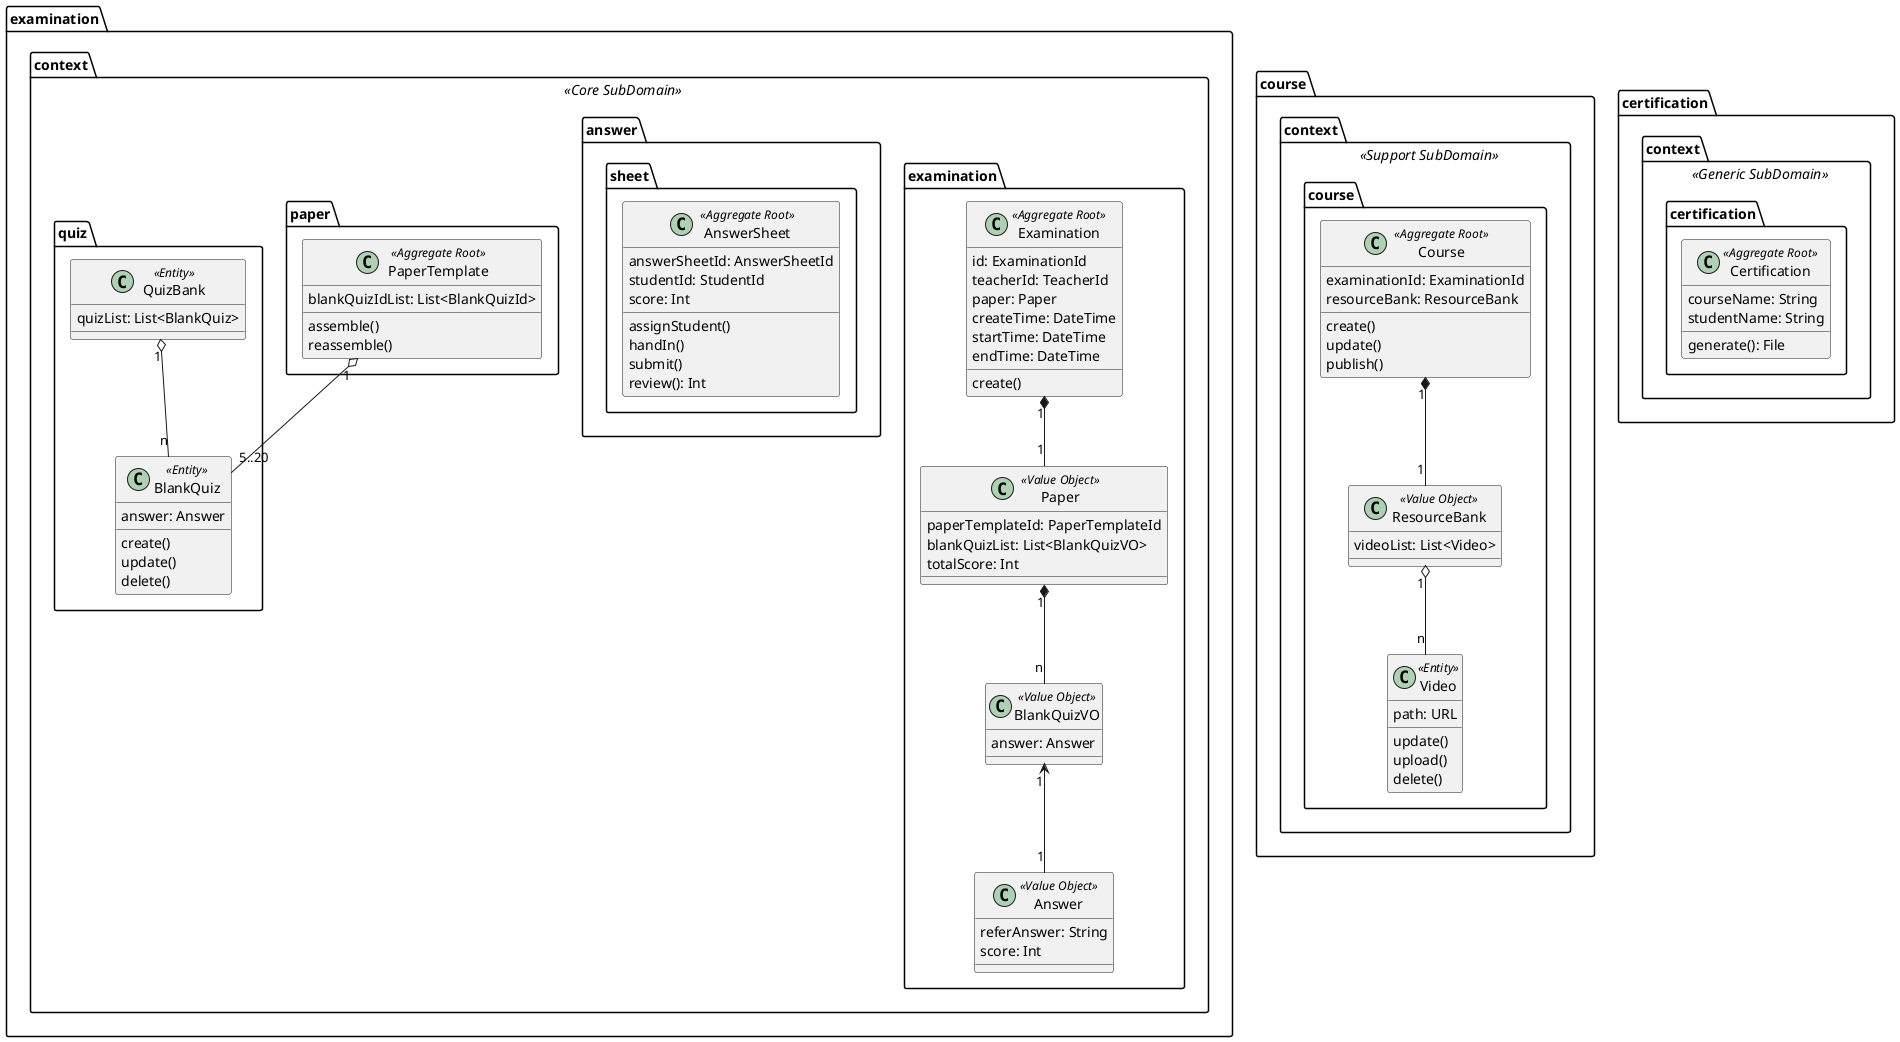 @startuml

package examination.context <<Core SubDomain>> {
    package examination {
        class Examination <<Aggregate Root>> {
            id: ExaminationId
            teacherId: TeacherId
            paper: Paper
            createTime: DateTime
            startTime: DateTime
            endTime: DateTime

            create()
        }

        class Paper <<Value Object>> {
            paperTemplateId: PaperTemplateId
            blankQuizList: List<BlankQuizVO>
            totalScore: Int
        }

        class BlankQuizVO <<Value Object>> {
            answer: Answer
        }

        class Answer <<Value Object>> {
            referAnswer: String
            score: Int
        }

        Examination "1" *-- "1" Paper
        Paper "1" *-- "n" BlankQuizVO
        BlankQuizVO "1" <-- "1" Answer
    }

    package answer.sheet {
        class AnswerSheet <<Aggregate Root>> {
            answerSheetId: AnswerSheetId
            studentId: StudentId
            score: Int

            assignStudent()
            handIn()
            submit()
            review(): Int
        }
    }

    package paper {
        class PaperTemplate <<Aggregate Root>> {
            blankQuizIdList: List<BlankQuizId>

            assemble()
            reassemble()
        }
    }

    package quiz {
        class QuizBank <<Entity>> {
            quizList: List<BlankQuiz>
        }

        class BlankQuiz <<Entity>> {
            answer: Answer

            create()
            update()
            delete()
        }

        QuizBank "1" o-- "n" BlankQuiz
    }

    PaperTemplate "1" o-- "5..20" BlankQuiz
}

package course.context <<Support SubDomain>>{
    package course {
        class Course <<Aggregate Root>> {
            examinationId: ExaminationId
            resourceBank: ResourceBank

            create()
            update()
            publish()
        }

        class ResourceBank <<Value Object>> {
            videoList: List<Video>
        }

        class Video <<Entity>> {
            path: URL

            update()
            upload()
            delete()
        }

        Course "1" *-- "1" ResourceBank
        ResourceBank "1" o-- "n" Video
    }
}

package certification.context <<Generic SubDomain>> {
    package certification {
        class Certification <<Aggregate Root>> {
            courseName: String
            studentName: String

            generate(): File
        }
    }
}

@enduml